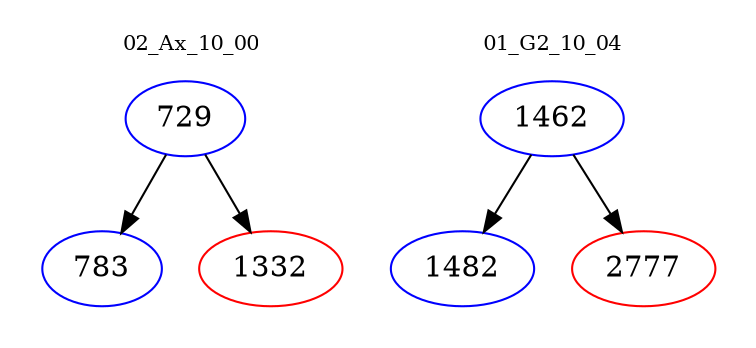 digraph{
subgraph cluster_0 {
color = white
label = "02_Ax_10_00";
fontsize=10;
T0_729 [label="729", color="blue"]
T0_729 -> T0_783 [color="black"]
T0_783 [label="783", color="blue"]
T0_729 -> T0_1332 [color="black"]
T0_1332 [label="1332", color="red"]
}
subgraph cluster_1 {
color = white
label = "01_G2_10_04";
fontsize=10;
T1_1462 [label="1462", color="blue"]
T1_1462 -> T1_1482 [color="black"]
T1_1482 [label="1482", color="blue"]
T1_1462 -> T1_2777 [color="black"]
T1_2777 [label="2777", color="red"]
}
}
